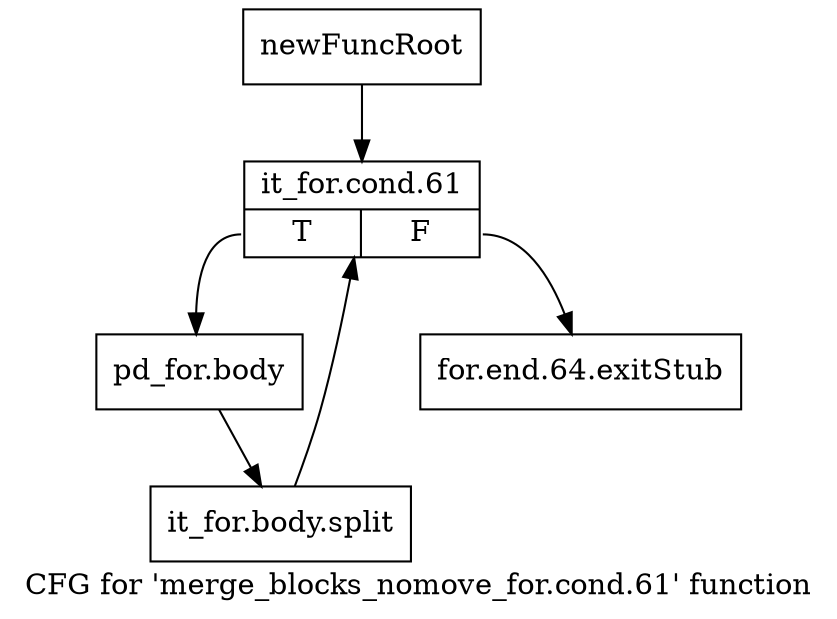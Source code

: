 digraph "CFG for 'merge_blocks_nomove_for.cond.61' function" {
	label="CFG for 'merge_blocks_nomove_for.cond.61' function";

	Node0xa57f440 [shape=record,label="{newFuncRoot}"];
	Node0xa57f440 -> Node0xa57f4e0;
	Node0xa57f490 [shape=record,label="{for.end.64.exitStub}"];
	Node0xa57f4e0 [shape=record,label="{it_for.cond.61|{<s0>T|<s1>F}}"];
	Node0xa57f4e0:s0 -> Node0xa57f530;
	Node0xa57f4e0:s1 -> Node0xa57f490;
	Node0xa57f530 [shape=record,label="{pd_for.body}"];
	Node0xa57f530 -> Node0xf1e09f0;
	Node0xf1e09f0 [shape=record,label="{it_for.body.split}"];
	Node0xf1e09f0 -> Node0xa57f4e0;
}
